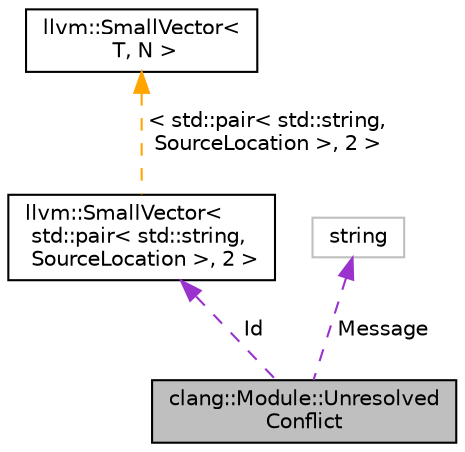 digraph "clang::Module::UnresolvedConflict"
{
 // LATEX_PDF_SIZE
  bgcolor="transparent";
  edge [fontname="Helvetica",fontsize="10",labelfontname="Helvetica",labelfontsize="10"];
  node [fontname="Helvetica",fontsize="10",shape=record];
  Node1 [label="clang::Module::Unresolved\lConflict",height=0.2,width=0.4,color="black", fillcolor="grey75", style="filled", fontcolor="black",tooltip="An unresolved conflict with another module."];
  Node2 -> Node1 [dir="back",color="darkorchid3",fontsize="10",style="dashed",label=" Id" ,fontname="Helvetica"];
  Node2 [label="llvm::SmallVector\<\l std::pair\< std::string,\l SourceLocation \>, 2 \>",height=0.2,width=0.4,color="black",URL="$classllvm_1_1SmallVector.html",tooltip=" "];
  Node3 -> Node2 [dir="back",color="orange",fontsize="10",style="dashed",label=" \< std::pair\< std::string,\l SourceLocation \>, 2 \>" ,fontname="Helvetica"];
  Node3 [label="llvm::SmallVector\<\l T, N \>",height=0.2,width=0.4,color="black",URL="$classllvm_1_1SmallVector.html",tooltip=" "];
  Node4 -> Node1 [dir="back",color="darkorchid3",fontsize="10",style="dashed",label=" Message" ,fontname="Helvetica"];
  Node4 [label="string",height=0.2,width=0.4,color="grey75",tooltip=" "];
}
